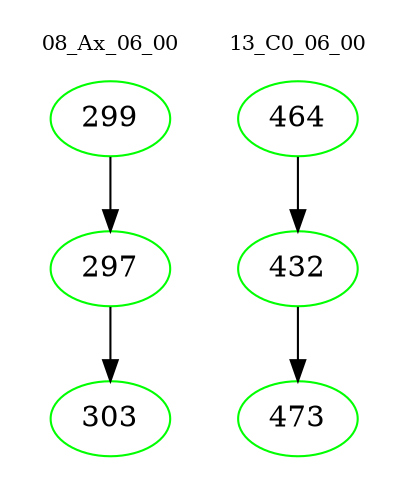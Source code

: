 digraph{
subgraph cluster_0 {
color = white
label = "08_Ax_06_00";
fontsize=10;
T0_299 [label="299", color="green"]
T0_299 -> T0_297 [color="black"]
T0_297 [label="297", color="green"]
T0_297 -> T0_303 [color="black"]
T0_303 [label="303", color="green"]
}
subgraph cluster_1 {
color = white
label = "13_C0_06_00";
fontsize=10;
T1_464 [label="464", color="green"]
T1_464 -> T1_432 [color="black"]
T1_432 [label="432", color="green"]
T1_432 -> T1_473 [color="black"]
T1_473 [label="473", color="green"]
}
}
